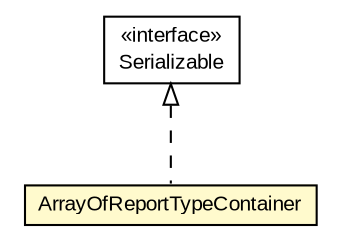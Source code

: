 #!/usr/local/bin/dot
#
# Class diagram 
# Generated by UMLGraph version R5_6-24-gf6e263 (http://www.umlgraph.org/)
#

digraph G {
	edge [fontname="arial",fontsize=10,labelfontname="arial",labelfontsize=10];
	node [fontname="arial",fontsize=10,shape=plaintext];
	nodesep=0.25;
	ranksep=0.5;
	// org.miloss.fgsms.services.interfaces.reportingservice.ArrayOfReportTypeContainer
	c146951 [label=<<table title="org.miloss.fgsms.services.interfaces.reportingservice.ArrayOfReportTypeContainer" border="0" cellborder="1" cellspacing="0" cellpadding="2" port="p" bgcolor="lemonChiffon" href="./ArrayOfReportTypeContainer.html">
		<tr><td><table border="0" cellspacing="0" cellpadding="1">
<tr><td align="center" balign="center"> ArrayOfReportTypeContainer </td></tr>
		</table></td></tr>
		</table>>, URL="./ArrayOfReportTypeContainer.html", fontname="arial", fontcolor="black", fontsize=10.0];
	//org.miloss.fgsms.services.interfaces.reportingservice.ArrayOfReportTypeContainer implements java.io.Serializable
	c147483:p -> c146951:p [dir=back,arrowtail=empty,style=dashed];
	// java.io.Serializable
	c147483 [label=<<table title="java.io.Serializable" border="0" cellborder="1" cellspacing="0" cellpadding="2" port="p" href="http://java.sun.com/j2se/1.4.2/docs/api/java/io/Serializable.html">
		<tr><td><table border="0" cellspacing="0" cellpadding="1">
<tr><td align="center" balign="center"> &#171;interface&#187; </td></tr>
<tr><td align="center" balign="center"> Serializable </td></tr>
		</table></td></tr>
		</table>>, URL="http://java.sun.com/j2se/1.4.2/docs/api/java/io/Serializable.html", fontname="arial", fontcolor="black", fontsize=10.0];
}

